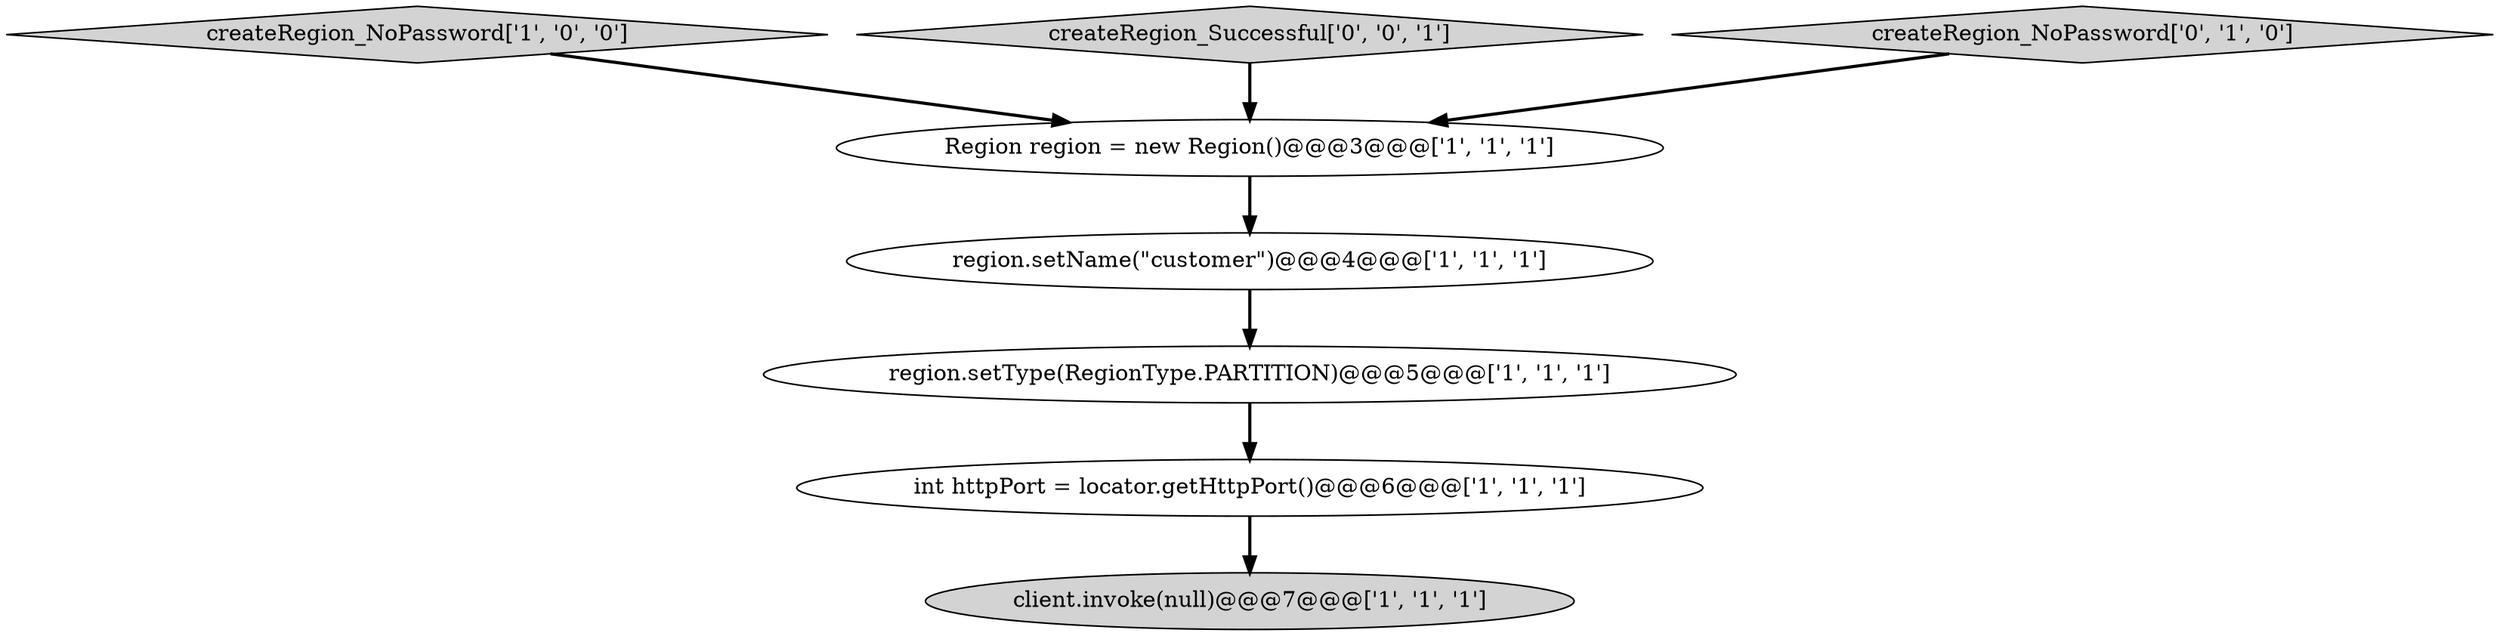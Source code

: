 digraph {
3 [style = filled, label = "createRegion_NoPassword['1', '0', '0']", fillcolor = lightgray, shape = diamond image = "AAA0AAABBB1BBB"];
4 [style = filled, label = "int httpPort = locator.getHttpPort()@@@6@@@['1', '1', '1']", fillcolor = white, shape = ellipse image = "AAA0AAABBB1BBB"];
7 [style = filled, label = "createRegion_Successful['0', '0', '1']", fillcolor = lightgray, shape = diamond image = "AAA0AAABBB3BBB"];
6 [style = filled, label = "createRegion_NoPassword['0', '1', '0']", fillcolor = lightgray, shape = diamond image = "AAA0AAABBB2BBB"];
5 [style = filled, label = "client.invoke(null)@@@7@@@['1', '1', '1']", fillcolor = lightgray, shape = ellipse image = "AAA0AAABBB1BBB"];
2 [style = filled, label = "Region region = new Region()@@@3@@@['1', '1', '1']", fillcolor = white, shape = ellipse image = "AAA0AAABBB1BBB"];
0 [style = filled, label = "region.setType(RegionType.PARTITION)@@@5@@@['1', '1', '1']", fillcolor = white, shape = ellipse image = "AAA0AAABBB1BBB"];
1 [style = filled, label = "region.setName(\"customer\")@@@4@@@['1', '1', '1']", fillcolor = white, shape = ellipse image = "AAA0AAABBB1BBB"];
4->5 [style = bold, label=""];
0->4 [style = bold, label=""];
2->1 [style = bold, label=""];
3->2 [style = bold, label=""];
6->2 [style = bold, label=""];
1->0 [style = bold, label=""];
7->2 [style = bold, label=""];
}
